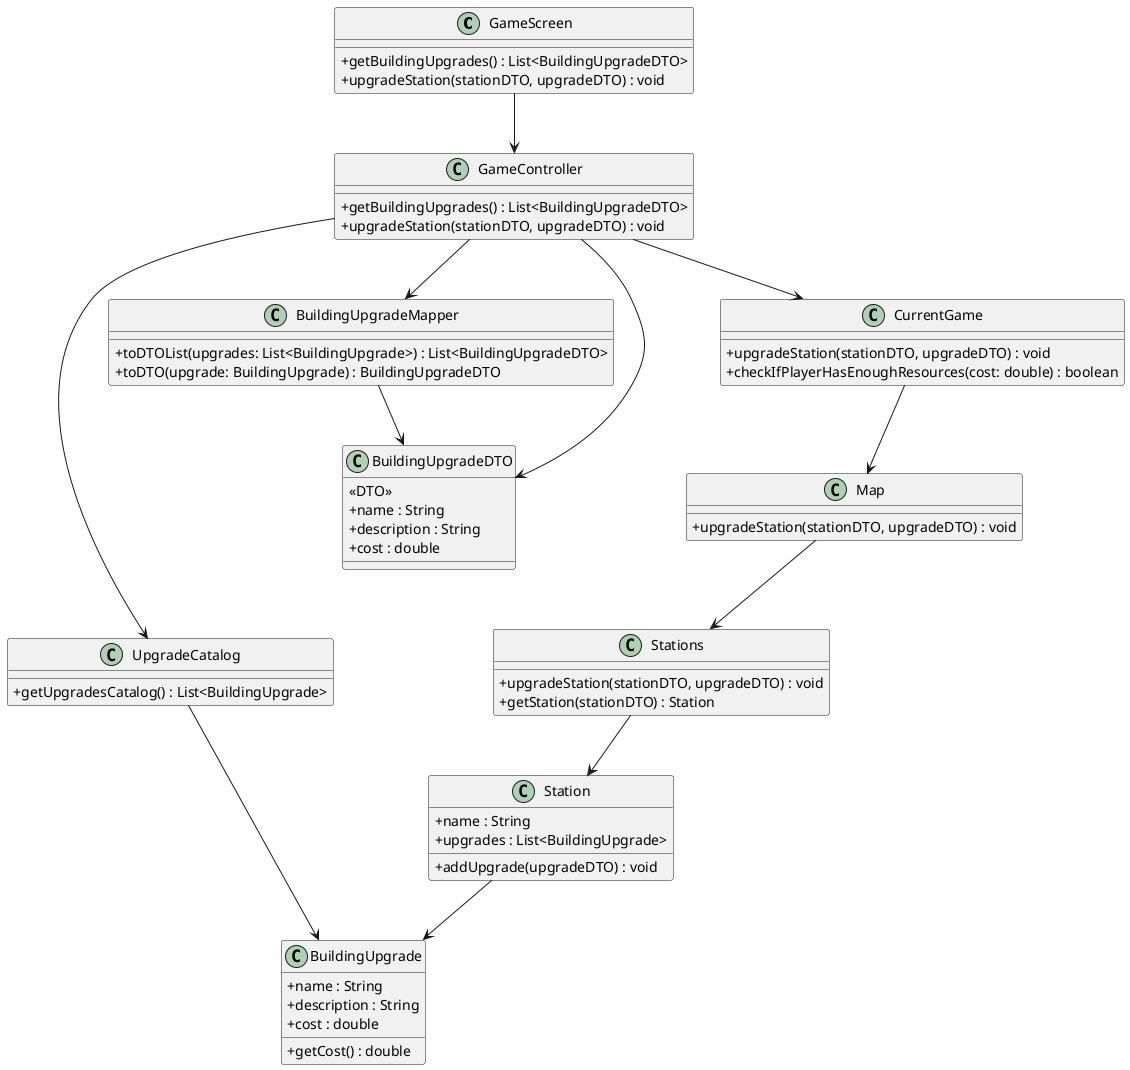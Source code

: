 @startuml
skinparam classAttributeIconSize 0

class GameScreen {
    +getBuildingUpgrades() : List<BuildingUpgradeDTO>
    +upgradeStation(stationDTO, upgradeDTO) : void
}

class GameController {
    +getBuildingUpgrades() : List<BuildingUpgradeDTO>
    +upgradeStation(stationDTO, upgradeDTO) : void
}


class UpgradeCatalog {
    +getUpgradesCatalog() : List<BuildingUpgrade>
}

class BuildingUpgradeMapper {
    +toDTOList(upgrades: List<BuildingUpgrade>) : List<BuildingUpgradeDTO>
    +toDTO(upgrade: BuildingUpgrade) : BuildingUpgradeDTO
}

class BuildingUpgradeDTO {
    <<DTO>>
    +name : String
    +description : String
    +cost : double
}

class BuildingUpgrade {
    +name : String
    +description : String
    +cost : double
    +getCost() : double
}

class CurrentGame {
    +upgradeStation(stationDTO, upgradeDTO) : void
    +checkIfPlayerHasEnoughResources(cost: double) : boolean
}

class Map {
    +upgradeStation(stationDTO, upgradeDTO) : void
}

class Stations {
    +upgradeStation(stationDTO, upgradeDTO) : void
    +getStation(stationDTO) : Station
}

class Station {
    +name : String
    +upgrades : List<BuildingUpgrade>
    +addUpgrade(upgradeDTO) : void
}

GameScreen --> GameController
GameController --> UpgradeCatalog
GameController --> BuildingUpgradeMapper
GameController --> CurrentGame
GameController --> BuildingUpgradeDTO
UpgradeCatalog --> BuildingUpgrade
BuildingUpgradeMapper --> BuildingUpgradeDTO
CurrentGame --> Map
Map --> Stations
Stations --> Station
Station --> BuildingUpgrade

@enduml